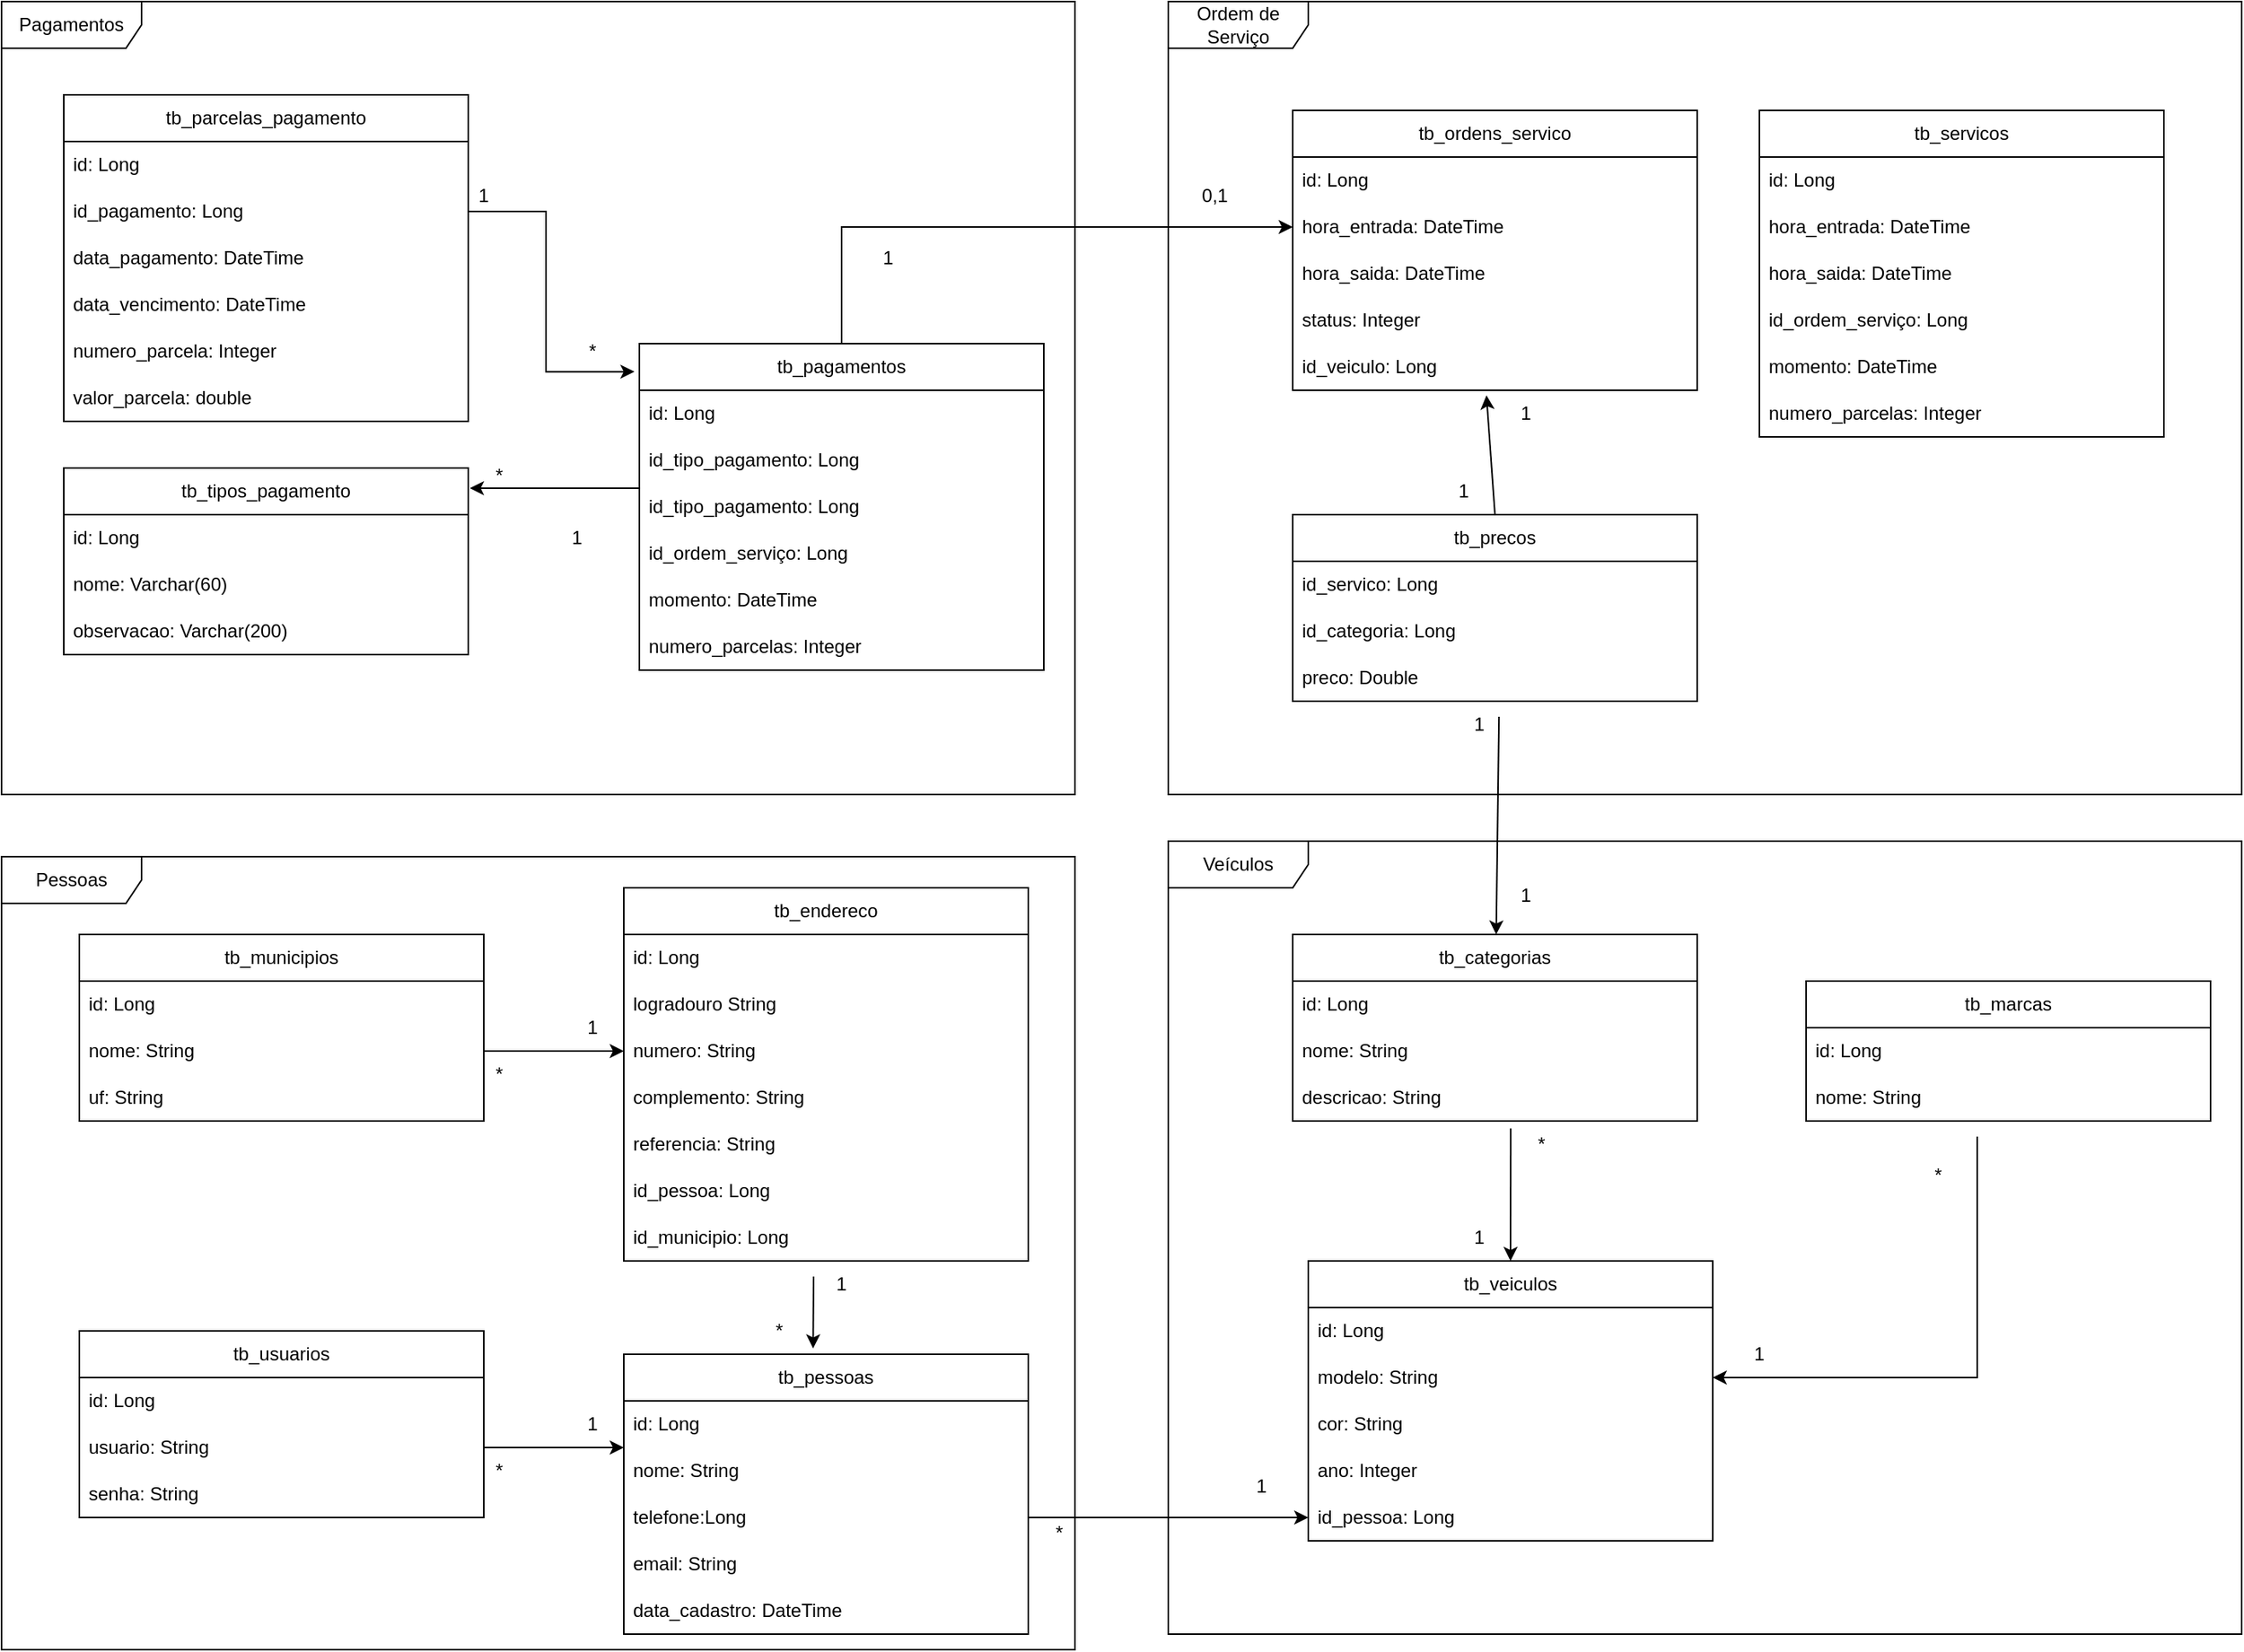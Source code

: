 <mxfile version="24.4.4" type="device">
  <diagram name="Page-1" id="Z7qDuaGTAeNinfmMAuhQ">
    <mxGraphModel dx="1257" dy="671" grid="1" gridSize="10" guides="1" tooltips="1" connect="1" arrows="1" fold="1" page="1" pageScale="1" pageWidth="850" pageHeight="1100" math="0" shadow="0">
      <root>
        <mxCell id="0" />
        <mxCell id="1" parent="0" />
        <mxCell id="PZh2ju-hQCEkMRkQNWIL-28" style="edgeStyle=orthogonalEdgeStyle;rounded=0;orthogonalLoop=1;jettySize=auto;html=1;entryX=0;entryY=0.5;entryDx=0;entryDy=0;" edge="1" parent="1" source="kKJp3MwxWlqTDWWUWkLT-2" target="kKJp3MwxWlqTDWWUWkLT-35">
          <mxGeometry relative="1" as="geometry" />
        </mxCell>
        <mxCell id="kKJp3MwxWlqTDWWUWkLT-2" value="tb_pagamentos" style="swimlane;fontStyle=0;childLayout=stackLayout;horizontal=1;startSize=30;horizontalStack=0;resizeParent=1;resizeParentMax=0;resizeLast=0;collapsible=1;marginBottom=0;whiteSpace=wrap;html=1;" parent="1" vertex="1">
          <mxGeometry x="440" y="270" width="260" height="210" as="geometry" />
        </mxCell>
        <mxCell id="kKJp3MwxWlqTDWWUWkLT-3" value="id: Long" style="text;strokeColor=none;fillColor=none;align=left;verticalAlign=middle;spacingLeft=4;spacingRight=4;overflow=hidden;points=[[0,0.5],[1,0.5]];portConstraint=eastwest;rotatable=0;whiteSpace=wrap;html=1;" parent="kKJp3MwxWlqTDWWUWkLT-2" vertex="1">
          <mxGeometry y="30" width="260" height="30" as="geometry" />
        </mxCell>
        <mxCell id="kKJp3MwxWlqTDWWUWkLT-5" value="id_tipo_pagamento: Long" style="text;strokeColor=none;fillColor=none;align=left;verticalAlign=middle;spacingLeft=4;spacingRight=4;overflow=hidden;points=[[0,0.5],[1,0.5]];portConstraint=eastwest;rotatable=0;whiteSpace=wrap;html=1;" parent="kKJp3MwxWlqTDWWUWkLT-2" vertex="1">
          <mxGeometry y="60" width="260" height="30" as="geometry" />
        </mxCell>
        <mxCell id="kKJp3MwxWlqTDWWUWkLT-8" value="id_tipo_pagamento: Long" style="text;strokeColor=none;fillColor=none;align=left;verticalAlign=middle;spacingLeft=4;spacingRight=4;overflow=hidden;points=[[0,0.5],[1,0.5]];portConstraint=eastwest;rotatable=0;whiteSpace=wrap;html=1;" parent="kKJp3MwxWlqTDWWUWkLT-2" vertex="1">
          <mxGeometry y="90" width="260" height="30" as="geometry" />
        </mxCell>
        <mxCell id="kKJp3MwxWlqTDWWUWkLT-9" value="id_ordem_serviço: Long" style="text;strokeColor=none;fillColor=none;align=left;verticalAlign=middle;spacingLeft=4;spacingRight=4;overflow=hidden;points=[[0,0.5],[1,0.5]];portConstraint=eastwest;rotatable=0;whiteSpace=wrap;html=1;" parent="kKJp3MwxWlqTDWWUWkLT-2" vertex="1">
          <mxGeometry y="120" width="260" height="30" as="geometry" />
        </mxCell>
        <mxCell id="kKJp3MwxWlqTDWWUWkLT-4" value="momento: DateTime" style="text;strokeColor=none;fillColor=none;align=left;verticalAlign=middle;spacingLeft=4;spacingRight=4;overflow=hidden;points=[[0,0.5],[1,0.5]];portConstraint=eastwest;rotatable=0;whiteSpace=wrap;html=1;" parent="kKJp3MwxWlqTDWWUWkLT-2" vertex="1">
          <mxGeometry y="150" width="260" height="30" as="geometry" />
        </mxCell>
        <mxCell id="kKJp3MwxWlqTDWWUWkLT-10" value="numero_parcelas: Integer" style="text;strokeColor=none;fillColor=none;align=left;verticalAlign=middle;spacingLeft=4;spacingRight=4;overflow=hidden;points=[[0,0.5],[1,0.5]];portConstraint=eastwest;rotatable=0;whiteSpace=wrap;html=1;" parent="kKJp3MwxWlqTDWWUWkLT-2" vertex="1">
          <mxGeometry y="180" width="260" height="30" as="geometry" />
        </mxCell>
        <mxCell id="kKJp3MwxWlqTDWWUWkLT-7" value="&lt;div&gt;Pagamentos&lt;/div&gt;" style="shape=umlFrame;whiteSpace=wrap;html=1;pointerEvents=0;width=90;height=30;" parent="1" vertex="1">
          <mxGeometry x="30" y="50" width="690" height="510" as="geometry" />
        </mxCell>
        <mxCell id="kKJp3MwxWlqTDWWUWkLT-11" value="tb_parcelas_pagamento" style="swimlane;fontStyle=0;childLayout=stackLayout;horizontal=1;startSize=30;horizontalStack=0;resizeParent=1;resizeParentMax=0;resizeLast=0;collapsible=1;marginBottom=0;whiteSpace=wrap;html=1;" parent="1" vertex="1">
          <mxGeometry x="70" y="110" width="260" height="210" as="geometry" />
        </mxCell>
        <mxCell id="kKJp3MwxWlqTDWWUWkLT-12" value="id: Long" style="text;strokeColor=none;fillColor=none;align=left;verticalAlign=middle;spacingLeft=4;spacingRight=4;overflow=hidden;points=[[0,0.5],[1,0.5]];portConstraint=eastwest;rotatable=0;whiteSpace=wrap;html=1;" parent="kKJp3MwxWlqTDWWUWkLT-11" vertex="1">
          <mxGeometry y="30" width="260" height="30" as="geometry" />
        </mxCell>
        <mxCell id="kKJp3MwxWlqTDWWUWkLT-13" value="id_pagamento: Long" style="text;strokeColor=none;fillColor=none;align=left;verticalAlign=middle;spacingLeft=4;spacingRight=4;overflow=hidden;points=[[0,0.5],[1,0.5]];portConstraint=eastwest;rotatable=0;whiteSpace=wrap;html=1;" parent="kKJp3MwxWlqTDWWUWkLT-11" vertex="1">
          <mxGeometry y="60" width="260" height="30" as="geometry" />
        </mxCell>
        <mxCell id="kKJp3MwxWlqTDWWUWkLT-14" value="data_pagamento: DateTime" style="text;strokeColor=none;fillColor=none;align=left;verticalAlign=middle;spacingLeft=4;spacingRight=4;overflow=hidden;points=[[0,0.5],[1,0.5]];portConstraint=eastwest;rotatable=0;whiteSpace=wrap;html=1;" parent="kKJp3MwxWlqTDWWUWkLT-11" vertex="1">
          <mxGeometry y="90" width="260" height="30" as="geometry" />
        </mxCell>
        <mxCell id="kKJp3MwxWlqTDWWUWkLT-15" value="data_vencimento: DateTime" style="text;strokeColor=none;fillColor=none;align=left;verticalAlign=middle;spacingLeft=4;spacingRight=4;overflow=hidden;points=[[0,0.5],[1,0.5]];portConstraint=eastwest;rotatable=0;whiteSpace=wrap;html=1;" parent="kKJp3MwxWlqTDWWUWkLT-11" vertex="1">
          <mxGeometry y="120" width="260" height="30" as="geometry" />
        </mxCell>
        <mxCell id="kKJp3MwxWlqTDWWUWkLT-16" value="numero_parcela: Integer" style="text;strokeColor=none;fillColor=none;align=left;verticalAlign=middle;spacingLeft=4;spacingRight=4;overflow=hidden;points=[[0,0.5],[1,0.5]];portConstraint=eastwest;rotatable=0;whiteSpace=wrap;html=1;" parent="kKJp3MwxWlqTDWWUWkLT-11" vertex="1">
          <mxGeometry y="150" width="260" height="30" as="geometry" />
        </mxCell>
        <mxCell id="kKJp3MwxWlqTDWWUWkLT-17" value="valor_parcela: double" style="text;strokeColor=none;fillColor=none;align=left;verticalAlign=middle;spacingLeft=4;spacingRight=4;overflow=hidden;points=[[0,0.5],[1,0.5]];portConstraint=eastwest;rotatable=0;whiteSpace=wrap;html=1;" parent="kKJp3MwxWlqTDWWUWkLT-11" vertex="1">
          <mxGeometry y="180" width="260" height="30" as="geometry" />
        </mxCell>
        <mxCell id="kKJp3MwxWlqTDWWUWkLT-18" value="tb_tipos_pagamento" style="swimlane;fontStyle=0;childLayout=stackLayout;horizontal=1;startSize=30;horizontalStack=0;resizeParent=1;resizeParentMax=0;resizeLast=0;collapsible=1;marginBottom=0;whiteSpace=wrap;html=1;" parent="1" vertex="1">
          <mxGeometry x="70" y="350" width="260" height="120" as="geometry" />
        </mxCell>
        <mxCell id="kKJp3MwxWlqTDWWUWkLT-19" value="id: Long" style="text;strokeColor=none;fillColor=none;align=left;verticalAlign=middle;spacingLeft=4;spacingRight=4;overflow=hidden;points=[[0,0.5],[1,0.5]];portConstraint=eastwest;rotatable=0;whiteSpace=wrap;html=1;" parent="kKJp3MwxWlqTDWWUWkLT-18" vertex="1">
          <mxGeometry y="30" width="260" height="30" as="geometry" />
        </mxCell>
        <mxCell id="kKJp3MwxWlqTDWWUWkLT-20" value="nome: Varchar(60)" style="text;strokeColor=none;fillColor=none;align=left;verticalAlign=middle;spacingLeft=4;spacingRight=4;overflow=hidden;points=[[0,0.5],[1,0.5]];portConstraint=eastwest;rotatable=0;whiteSpace=wrap;html=1;" parent="kKJp3MwxWlqTDWWUWkLT-18" vertex="1">
          <mxGeometry y="60" width="260" height="30" as="geometry" />
        </mxCell>
        <mxCell id="kKJp3MwxWlqTDWWUWkLT-21" value="observacao: Varchar(200)" style="text;strokeColor=none;fillColor=none;align=left;verticalAlign=middle;spacingLeft=4;spacingRight=4;overflow=hidden;points=[[0,0.5],[1,0.5]];portConstraint=eastwest;rotatable=0;whiteSpace=wrap;html=1;" parent="kKJp3MwxWlqTDWWUWkLT-18" vertex="1">
          <mxGeometry y="90" width="260" height="30" as="geometry" />
        </mxCell>
        <mxCell id="kKJp3MwxWlqTDWWUWkLT-25" style="edgeStyle=orthogonalEdgeStyle;rounded=0;orthogonalLoop=1;jettySize=auto;html=1;entryX=-0.012;entryY=0.086;entryDx=0;entryDy=0;entryPerimeter=0;" parent="1" source="kKJp3MwxWlqTDWWUWkLT-13" target="kKJp3MwxWlqTDWWUWkLT-2" edge="1">
          <mxGeometry relative="1" as="geometry">
            <Array as="points">
              <mxPoint x="380" y="185" />
              <mxPoint x="380" y="288" />
            </Array>
          </mxGeometry>
        </mxCell>
        <mxCell id="kKJp3MwxWlqTDWWUWkLT-26" style="edgeStyle=orthogonalEdgeStyle;rounded=0;orthogonalLoop=1;jettySize=auto;html=1;entryX=1.004;entryY=0.108;entryDx=0;entryDy=0;entryPerimeter=0;" parent="1" source="kKJp3MwxWlqTDWWUWkLT-8" target="kKJp3MwxWlqTDWWUWkLT-18" edge="1">
          <mxGeometry relative="1" as="geometry">
            <Array as="points">
              <mxPoint x="410" y="363" />
              <mxPoint x="410" y="363" />
            </Array>
          </mxGeometry>
        </mxCell>
        <mxCell id="kKJp3MwxWlqTDWWUWkLT-27" value="1" style="text;html=1;align=center;verticalAlign=middle;whiteSpace=wrap;rounded=0;" parent="1" vertex="1">
          <mxGeometry x="310" y="160" width="60" height="30" as="geometry" />
        </mxCell>
        <mxCell id="kKJp3MwxWlqTDWWUWkLT-28" value="*" style="text;html=1;align=center;verticalAlign=middle;whiteSpace=wrap;rounded=0;" parent="1" vertex="1">
          <mxGeometry x="380" y="260" width="60" height="30" as="geometry" />
        </mxCell>
        <mxCell id="kKJp3MwxWlqTDWWUWkLT-30" value="1" style="text;html=1;align=center;verticalAlign=middle;whiteSpace=wrap;rounded=0;" parent="1" vertex="1">
          <mxGeometry x="370" y="380" width="60" height="30" as="geometry" />
        </mxCell>
        <mxCell id="kKJp3MwxWlqTDWWUWkLT-31" value="*" style="text;html=1;align=center;verticalAlign=middle;whiteSpace=wrap;rounded=0;" parent="1" vertex="1">
          <mxGeometry x="320" y="340" width="60" height="30" as="geometry" />
        </mxCell>
        <mxCell id="kKJp3MwxWlqTDWWUWkLT-32" value="Ordem de Serviço" style="shape=umlFrame;whiteSpace=wrap;html=1;pointerEvents=0;width=90;height=30;" parent="1" vertex="1">
          <mxGeometry x="780" y="50" width="690" height="510" as="geometry" />
        </mxCell>
        <mxCell id="kKJp3MwxWlqTDWWUWkLT-33" value="tb_ordens_servico" style="swimlane;fontStyle=0;childLayout=stackLayout;horizontal=1;startSize=30;horizontalStack=0;resizeParent=1;resizeParentMax=0;resizeLast=0;collapsible=1;marginBottom=0;whiteSpace=wrap;html=1;" parent="1" vertex="1">
          <mxGeometry x="860" y="120" width="260" height="180" as="geometry" />
        </mxCell>
        <mxCell id="kKJp3MwxWlqTDWWUWkLT-34" value="id: Long" style="text;strokeColor=none;fillColor=none;align=left;verticalAlign=middle;spacingLeft=4;spacingRight=4;overflow=hidden;points=[[0,0.5],[1,0.5]];portConstraint=eastwest;rotatable=0;whiteSpace=wrap;html=1;" parent="kKJp3MwxWlqTDWWUWkLT-33" vertex="1">
          <mxGeometry y="30" width="260" height="30" as="geometry" />
        </mxCell>
        <mxCell id="kKJp3MwxWlqTDWWUWkLT-35" value="hora_entrada: DateTime" style="text;strokeColor=none;fillColor=none;align=left;verticalAlign=middle;spacingLeft=4;spacingRight=4;overflow=hidden;points=[[0,0.5],[1,0.5]];portConstraint=eastwest;rotatable=0;whiteSpace=wrap;html=1;" parent="kKJp3MwxWlqTDWWUWkLT-33" vertex="1">
          <mxGeometry y="60" width="260" height="30" as="geometry" />
        </mxCell>
        <mxCell id="kKJp3MwxWlqTDWWUWkLT-36" value="&lt;div&gt;hora_saida: DateTime&lt;/div&gt;" style="text;strokeColor=none;fillColor=none;align=left;verticalAlign=middle;spacingLeft=4;spacingRight=4;overflow=hidden;points=[[0,0.5],[1,0.5]];portConstraint=eastwest;rotatable=0;whiteSpace=wrap;html=1;" parent="kKJp3MwxWlqTDWWUWkLT-33" vertex="1">
          <mxGeometry y="90" width="260" height="30" as="geometry" />
        </mxCell>
        <mxCell id="kKJp3MwxWlqTDWWUWkLT-37" value="status: Integer" style="text;strokeColor=none;fillColor=none;align=left;verticalAlign=middle;spacingLeft=4;spacingRight=4;overflow=hidden;points=[[0,0.5],[1,0.5]];portConstraint=eastwest;rotatable=0;whiteSpace=wrap;html=1;" parent="kKJp3MwxWlqTDWWUWkLT-33" vertex="1">
          <mxGeometry y="120" width="260" height="30" as="geometry" />
        </mxCell>
        <mxCell id="PZh2ju-hQCEkMRkQNWIL-26" value="id_veiculo: Long" style="text;strokeColor=none;fillColor=none;align=left;verticalAlign=middle;spacingLeft=4;spacingRight=4;overflow=hidden;points=[[0,0.5],[1,0.5]];portConstraint=eastwest;rotatable=0;whiteSpace=wrap;html=1;" vertex="1" parent="kKJp3MwxWlqTDWWUWkLT-33">
          <mxGeometry y="150" width="260" height="30" as="geometry" />
        </mxCell>
        <mxCell id="PZh2ju-hQCEkMRkQNWIL-1" value="tb_categorias" style="swimlane;fontStyle=0;childLayout=stackLayout;horizontal=1;startSize=30;horizontalStack=0;resizeParent=1;resizeParentMax=0;resizeLast=0;collapsible=1;marginBottom=0;whiteSpace=wrap;html=1;" vertex="1" parent="1">
          <mxGeometry x="860" y="650" width="260" height="120" as="geometry" />
        </mxCell>
        <mxCell id="PZh2ju-hQCEkMRkQNWIL-2" value="id: Long" style="text;strokeColor=none;fillColor=none;align=left;verticalAlign=middle;spacingLeft=4;spacingRight=4;overflow=hidden;points=[[0,0.5],[1,0.5]];portConstraint=eastwest;rotatable=0;whiteSpace=wrap;html=1;" vertex="1" parent="PZh2ju-hQCEkMRkQNWIL-1">
          <mxGeometry y="30" width="260" height="30" as="geometry" />
        </mxCell>
        <mxCell id="PZh2ju-hQCEkMRkQNWIL-3" value="nome: String" style="text;strokeColor=none;fillColor=none;align=left;verticalAlign=middle;spacingLeft=4;spacingRight=4;overflow=hidden;points=[[0,0.5],[1,0.5]];portConstraint=eastwest;rotatable=0;whiteSpace=wrap;html=1;" vertex="1" parent="PZh2ju-hQCEkMRkQNWIL-1">
          <mxGeometry y="60" width="260" height="30" as="geometry" />
        </mxCell>
        <mxCell id="PZh2ju-hQCEkMRkQNWIL-4" value="descricao: String" style="text;strokeColor=none;fillColor=none;align=left;verticalAlign=middle;spacingLeft=4;spacingRight=4;overflow=hidden;points=[[0,0.5],[1,0.5]];portConstraint=eastwest;rotatable=0;whiteSpace=wrap;html=1;" vertex="1" parent="PZh2ju-hQCEkMRkQNWIL-1">
          <mxGeometry y="90" width="260" height="30" as="geometry" />
        </mxCell>
        <mxCell id="PZh2ju-hQCEkMRkQNWIL-8" value="tb_precos" style="swimlane;fontStyle=0;childLayout=stackLayout;horizontal=1;startSize=30;horizontalStack=0;resizeParent=1;resizeParentMax=0;resizeLast=0;collapsible=1;marginBottom=0;whiteSpace=wrap;html=1;" vertex="1" parent="1">
          <mxGeometry x="860" y="380" width="260" height="120" as="geometry" />
        </mxCell>
        <mxCell id="PZh2ju-hQCEkMRkQNWIL-9" value="id_servico: Long" style="text;strokeColor=none;fillColor=none;align=left;verticalAlign=middle;spacingLeft=4;spacingRight=4;overflow=hidden;points=[[0,0.5],[1,0.5]];portConstraint=eastwest;rotatable=0;whiteSpace=wrap;html=1;" vertex="1" parent="PZh2ju-hQCEkMRkQNWIL-8">
          <mxGeometry y="30" width="260" height="30" as="geometry" />
        </mxCell>
        <mxCell id="PZh2ju-hQCEkMRkQNWIL-10" value="id_categoria: Long" style="text;strokeColor=none;fillColor=none;align=left;verticalAlign=middle;spacingLeft=4;spacingRight=4;overflow=hidden;points=[[0,0.5],[1,0.5]];portConstraint=eastwest;rotatable=0;whiteSpace=wrap;html=1;" vertex="1" parent="PZh2ju-hQCEkMRkQNWIL-8">
          <mxGeometry y="60" width="260" height="30" as="geometry" />
        </mxCell>
        <mxCell id="PZh2ju-hQCEkMRkQNWIL-11" value="preco: Double" style="text;strokeColor=none;fillColor=none;align=left;verticalAlign=middle;spacingLeft=4;spacingRight=4;overflow=hidden;points=[[0,0.5],[1,0.5]];portConstraint=eastwest;rotatable=0;whiteSpace=wrap;html=1;" vertex="1" parent="PZh2ju-hQCEkMRkQNWIL-8">
          <mxGeometry y="90" width="260" height="30" as="geometry" />
        </mxCell>
        <mxCell id="PZh2ju-hQCEkMRkQNWIL-19" value="tb_servicos" style="swimlane;fontStyle=0;childLayout=stackLayout;horizontal=1;startSize=30;horizontalStack=0;resizeParent=1;resizeParentMax=0;resizeLast=0;collapsible=1;marginBottom=0;whiteSpace=wrap;html=1;" vertex="1" parent="1">
          <mxGeometry x="1160" y="120" width="260" height="210" as="geometry" />
        </mxCell>
        <mxCell id="PZh2ju-hQCEkMRkQNWIL-20" value="id: Long" style="text;strokeColor=none;fillColor=none;align=left;verticalAlign=middle;spacingLeft=4;spacingRight=4;overflow=hidden;points=[[0,0.5],[1,0.5]];portConstraint=eastwest;rotatable=0;whiteSpace=wrap;html=1;" vertex="1" parent="PZh2ju-hQCEkMRkQNWIL-19">
          <mxGeometry y="30" width="260" height="30" as="geometry" />
        </mxCell>
        <mxCell id="PZh2ju-hQCEkMRkQNWIL-21" value="hora_entrada: DateTime" style="text;strokeColor=none;fillColor=none;align=left;verticalAlign=middle;spacingLeft=4;spacingRight=4;overflow=hidden;points=[[0,0.5],[1,0.5]];portConstraint=eastwest;rotatable=0;whiteSpace=wrap;html=1;" vertex="1" parent="PZh2ju-hQCEkMRkQNWIL-19">
          <mxGeometry y="60" width="260" height="30" as="geometry" />
        </mxCell>
        <mxCell id="PZh2ju-hQCEkMRkQNWIL-22" value="&lt;div&gt;hora_saida: DateTime&lt;/div&gt;" style="text;strokeColor=none;fillColor=none;align=left;verticalAlign=middle;spacingLeft=4;spacingRight=4;overflow=hidden;points=[[0,0.5],[1,0.5]];portConstraint=eastwest;rotatable=0;whiteSpace=wrap;html=1;" vertex="1" parent="PZh2ju-hQCEkMRkQNWIL-19">
          <mxGeometry y="90" width="260" height="30" as="geometry" />
        </mxCell>
        <mxCell id="PZh2ju-hQCEkMRkQNWIL-23" value="id_ordem_serviço: Long" style="text;strokeColor=none;fillColor=none;align=left;verticalAlign=middle;spacingLeft=4;spacingRight=4;overflow=hidden;points=[[0,0.5],[1,0.5]];portConstraint=eastwest;rotatable=0;whiteSpace=wrap;html=1;" vertex="1" parent="PZh2ju-hQCEkMRkQNWIL-19">
          <mxGeometry y="120" width="260" height="30" as="geometry" />
        </mxCell>
        <mxCell id="PZh2ju-hQCEkMRkQNWIL-24" value="momento: DateTime" style="text;strokeColor=none;fillColor=none;align=left;verticalAlign=middle;spacingLeft=4;spacingRight=4;overflow=hidden;points=[[0,0.5],[1,0.5]];portConstraint=eastwest;rotatable=0;whiteSpace=wrap;html=1;" vertex="1" parent="PZh2ju-hQCEkMRkQNWIL-19">
          <mxGeometry y="150" width="260" height="30" as="geometry" />
        </mxCell>
        <mxCell id="PZh2ju-hQCEkMRkQNWIL-25" value="numero_parcelas: Integer" style="text;strokeColor=none;fillColor=none;align=left;verticalAlign=middle;spacingLeft=4;spacingRight=4;overflow=hidden;points=[[0,0.5],[1,0.5]];portConstraint=eastwest;rotatable=0;whiteSpace=wrap;html=1;" vertex="1" parent="PZh2ju-hQCEkMRkQNWIL-19">
          <mxGeometry y="180" width="260" height="30" as="geometry" />
        </mxCell>
        <mxCell id="PZh2ju-hQCEkMRkQNWIL-27" value="Veículos" style="shape=umlFrame;whiteSpace=wrap;html=1;pointerEvents=0;width=90;height=30;" vertex="1" parent="1">
          <mxGeometry x="780" y="590" width="690" height="510" as="geometry" />
        </mxCell>
        <mxCell id="PZh2ju-hQCEkMRkQNWIL-29" value="0,1" style="text;html=1;align=center;verticalAlign=middle;whiteSpace=wrap;rounded=0;" vertex="1" parent="1">
          <mxGeometry x="780" y="160" width="60" height="30" as="geometry" />
        </mxCell>
        <mxCell id="PZh2ju-hQCEkMRkQNWIL-30" value="1" style="text;html=1;align=center;verticalAlign=middle;whiteSpace=wrap;rounded=0;" vertex="1" parent="1">
          <mxGeometry x="570" y="200" width="60" height="30" as="geometry" />
        </mxCell>
        <mxCell id="PZh2ju-hQCEkMRkQNWIL-33" value="" style="endArrow=classic;html=1;rounded=0;exitX=0.5;exitY=0;exitDx=0;exitDy=0;entryX=0.479;entryY=1.11;entryDx=0;entryDy=0;entryPerimeter=0;" edge="1" parent="1" source="PZh2ju-hQCEkMRkQNWIL-8" target="PZh2ju-hQCEkMRkQNWIL-26">
          <mxGeometry width="50" height="50" relative="1" as="geometry">
            <mxPoint x="690" y="420" as="sourcePoint" />
            <mxPoint x="740" y="370" as="targetPoint" />
          </mxGeometry>
        </mxCell>
        <mxCell id="PZh2ju-hQCEkMRkQNWIL-34" value="1" style="text;html=1;align=center;verticalAlign=middle;whiteSpace=wrap;rounded=0;" vertex="1" parent="1">
          <mxGeometry x="980" y="300" width="60" height="30" as="geometry" />
        </mxCell>
        <mxCell id="PZh2ju-hQCEkMRkQNWIL-35" value="1" style="text;html=1;align=center;verticalAlign=middle;whiteSpace=wrap;rounded=0;" vertex="1" parent="1">
          <mxGeometry x="940" y="350" width="60" height="30" as="geometry" />
        </mxCell>
        <mxCell id="PZh2ju-hQCEkMRkQNWIL-36" value="" style="endArrow=classic;html=1;rounded=0;exitX=0.51;exitY=1.333;exitDx=0;exitDy=0;exitPerimeter=0;" edge="1" parent="1" source="PZh2ju-hQCEkMRkQNWIL-11" target="PZh2ju-hQCEkMRkQNWIL-1">
          <mxGeometry width="50" height="50" relative="1" as="geometry">
            <mxPoint x="992.5" y="607" as="sourcePoint" />
            <mxPoint x="987.5" y="530" as="targetPoint" />
          </mxGeometry>
        </mxCell>
        <mxCell id="PZh2ju-hQCEkMRkQNWIL-37" value="1" style="text;html=1;align=center;verticalAlign=middle;whiteSpace=wrap;rounded=0;" vertex="1" parent="1">
          <mxGeometry x="980" y="610" width="60" height="30" as="geometry" />
        </mxCell>
        <mxCell id="PZh2ju-hQCEkMRkQNWIL-38" value="1" style="text;html=1;align=center;verticalAlign=middle;whiteSpace=wrap;rounded=0;" vertex="1" parent="1">
          <mxGeometry x="950" y="500" width="60" height="30" as="geometry" />
        </mxCell>
        <mxCell id="PZh2ju-hQCEkMRkQNWIL-39" value="tb_veiculos" style="swimlane;fontStyle=0;childLayout=stackLayout;horizontal=1;startSize=30;horizontalStack=0;resizeParent=1;resizeParentMax=0;resizeLast=0;collapsible=1;marginBottom=0;whiteSpace=wrap;html=1;" vertex="1" parent="1">
          <mxGeometry x="870" y="860" width="260" height="180" as="geometry" />
        </mxCell>
        <mxCell id="PZh2ju-hQCEkMRkQNWIL-40" value="id: Long" style="text;strokeColor=none;fillColor=none;align=left;verticalAlign=middle;spacingLeft=4;spacingRight=4;overflow=hidden;points=[[0,0.5],[1,0.5]];portConstraint=eastwest;rotatable=0;whiteSpace=wrap;html=1;" vertex="1" parent="PZh2ju-hQCEkMRkQNWIL-39">
          <mxGeometry y="30" width="260" height="30" as="geometry" />
        </mxCell>
        <mxCell id="PZh2ju-hQCEkMRkQNWIL-41" value="modelo: String" style="text;strokeColor=none;fillColor=none;align=left;verticalAlign=middle;spacingLeft=4;spacingRight=4;overflow=hidden;points=[[0,0.5],[1,0.5]];portConstraint=eastwest;rotatable=0;whiteSpace=wrap;html=1;" vertex="1" parent="PZh2ju-hQCEkMRkQNWIL-39">
          <mxGeometry y="60" width="260" height="30" as="geometry" />
        </mxCell>
        <mxCell id="PZh2ju-hQCEkMRkQNWIL-42" value="cor: String" style="text;strokeColor=none;fillColor=none;align=left;verticalAlign=middle;spacingLeft=4;spacingRight=4;overflow=hidden;points=[[0,0.5],[1,0.5]];portConstraint=eastwest;rotatable=0;whiteSpace=wrap;html=1;" vertex="1" parent="PZh2ju-hQCEkMRkQNWIL-39">
          <mxGeometry y="90" width="260" height="30" as="geometry" />
        </mxCell>
        <mxCell id="PZh2ju-hQCEkMRkQNWIL-54" value="ano: Integer" style="text;strokeColor=none;fillColor=none;align=left;verticalAlign=middle;spacingLeft=4;spacingRight=4;overflow=hidden;points=[[0,0.5],[1,0.5]];portConstraint=eastwest;rotatable=0;whiteSpace=wrap;html=1;" vertex="1" parent="PZh2ju-hQCEkMRkQNWIL-39">
          <mxGeometry y="120" width="260" height="30" as="geometry" />
        </mxCell>
        <mxCell id="PZh2ju-hQCEkMRkQNWIL-56" value="id_pessoa: Long" style="text;strokeColor=none;fillColor=none;align=left;verticalAlign=middle;spacingLeft=4;spacingRight=4;overflow=hidden;points=[[0,0.5],[1,0.5]];portConstraint=eastwest;rotatable=0;whiteSpace=wrap;html=1;" vertex="1" parent="PZh2ju-hQCEkMRkQNWIL-39">
          <mxGeometry y="150" width="260" height="30" as="geometry" />
        </mxCell>
        <mxCell id="PZh2ju-hQCEkMRkQNWIL-43" value="tb_marcas" style="swimlane;fontStyle=0;childLayout=stackLayout;horizontal=1;startSize=30;horizontalStack=0;resizeParent=1;resizeParentMax=0;resizeLast=0;collapsible=1;marginBottom=0;whiteSpace=wrap;html=1;" vertex="1" parent="1">
          <mxGeometry x="1190" y="680" width="260" height="90" as="geometry" />
        </mxCell>
        <mxCell id="PZh2ju-hQCEkMRkQNWIL-44" value="id: Long" style="text;strokeColor=none;fillColor=none;align=left;verticalAlign=middle;spacingLeft=4;spacingRight=4;overflow=hidden;points=[[0,0.5],[1,0.5]];portConstraint=eastwest;rotatable=0;whiteSpace=wrap;html=1;" vertex="1" parent="PZh2ju-hQCEkMRkQNWIL-43">
          <mxGeometry y="30" width="260" height="30" as="geometry" />
        </mxCell>
        <mxCell id="PZh2ju-hQCEkMRkQNWIL-45" value="nome: String" style="text;strokeColor=none;fillColor=none;align=left;verticalAlign=middle;spacingLeft=4;spacingRight=4;overflow=hidden;points=[[0,0.5],[1,0.5]];portConstraint=eastwest;rotatable=0;whiteSpace=wrap;html=1;" vertex="1" parent="PZh2ju-hQCEkMRkQNWIL-43">
          <mxGeometry y="60" width="260" height="30" as="geometry" />
        </mxCell>
        <mxCell id="PZh2ju-hQCEkMRkQNWIL-47" value="" style="endArrow=classic;html=1;rounded=0;entryX=1;entryY=0.5;entryDx=0;entryDy=0;" edge="1" parent="1" target="PZh2ju-hQCEkMRkQNWIL-41">
          <mxGeometry width="50" height="50" relative="1" as="geometry">
            <mxPoint x="1300" y="780" as="sourcePoint" />
            <mxPoint x="1300" y="960" as="targetPoint" />
            <Array as="points">
              <mxPoint x="1300" y="935" />
            </Array>
          </mxGeometry>
        </mxCell>
        <mxCell id="PZh2ju-hQCEkMRkQNWIL-48" value="*" style="text;html=1;align=center;verticalAlign=middle;whiteSpace=wrap;rounded=0;" vertex="1" parent="1">
          <mxGeometry x="1245" y="790" width="60" height="30" as="geometry" />
        </mxCell>
        <mxCell id="PZh2ju-hQCEkMRkQNWIL-49" value="1" style="text;html=1;align=center;verticalAlign=middle;whiteSpace=wrap;rounded=0;" vertex="1" parent="1">
          <mxGeometry x="1130" y="905" width="60" height="30" as="geometry" />
        </mxCell>
        <mxCell id="PZh2ju-hQCEkMRkQNWIL-50" value="" style="endArrow=classic;html=1;rounded=0;exitX=0.539;exitY=1.157;exitDx=0;exitDy=0;exitPerimeter=0;entryX=0.5;entryY=0;entryDx=0;entryDy=0;" edge="1" parent="1" source="PZh2ju-hQCEkMRkQNWIL-4" target="PZh2ju-hQCEkMRkQNWIL-39">
          <mxGeometry width="50" height="50" relative="1" as="geometry">
            <mxPoint x="1003" y="520" as="sourcePoint" />
            <mxPoint x="1001" y="660" as="targetPoint" />
          </mxGeometry>
        </mxCell>
        <mxCell id="PZh2ju-hQCEkMRkQNWIL-51" value="*" style="text;html=1;align=center;verticalAlign=middle;whiteSpace=wrap;rounded=0;" vertex="1" parent="1">
          <mxGeometry x="990" y="770" width="60" height="30" as="geometry" />
        </mxCell>
        <mxCell id="PZh2ju-hQCEkMRkQNWIL-52" value="1" style="text;html=1;align=center;verticalAlign=middle;whiteSpace=wrap;rounded=0;" vertex="1" parent="1">
          <mxGeometry x="950" y="830" width="60" height="30" as="geometry" />
        </mxCell>
        <mxCell id="PZh2ju-hQCEkMRkQNWIL-55" value="Pessoas" style="shape=umlFrame;whiteSpace=wrap;html=1;pointerEvents=0;width=90;height=30;" vertex="1" parent="1">
          <mxGeometry x="30" y="600" width="690" height="510" as="geometry" />
        </mxCell>
        <mxCell id="PZh2ju-hQCEkMRkQNWIL-57" value="tb_pessoas" style="swimlane;fontStyle=0;childLayout=stackLayout;horizontal=1;startSize=30;horizontalStack=0;resizeParent=1;resizeParentMax=0;resizeLast=0;collapsible=1;marginBottom=0;whiteSpace=wrap;html=1;" vertex="1" parent="1">
          <mxGeometry x="430" y="920" width="260" height="180" as="geometry" />
        </mxCell>
        <mxCell id="PZh2ju-hQCEkMRkQNWIL-58" value="id: Long" style="text;strokeColor=none;fillColor=none;align=left;verticalAlign=middle;spacingLeft=4;spacingRight=4;overflow=hidden;points=[[0,0.5],[1,0.5]];portConstraint=eastwest;rotatable=0;whiteSpace=wrap;html=1;" vertex="1" parent="PZh2ju-hQCEkMRkQNWIL-57">
          <mxGeometry y="30" width="260" height="30" as="geometry" />
        </mxCell>
        <mxCell id="PZh2ju-hQCEkMRkQNWIL-59" value="nome: String" style="text;strokeColor=none;fillColor=none;align=left;verticalAlign=middle;spacingLeft=4;spacingRight=4;overflow=hidden;points=[[0,0.5],[1,0.5]];portConstraint=eastwest;rotatable=0;whiteSpace=wrap;html=1;" vertex="1" parent="PZh2ju-hQCEkMRkQNWIL-57">
          <mxGeometry y="60" width="260" height="30" as="geometry" />
        </mxCell>
        <mxCell id="PZh2ju-hQCEkMRkQNWIL-60" value="telefone:Long" style="text;strokeColor=none;fillColor=none;align=left;verticalAlign=middle;spacingLeft=4;spacingRight=4;overflow=hidden;points=[[0,0.5],[1,0.5]];portConstraint=eastwest;rotatable=0;whiteSpace=wrap;html=1;" vertex="1" parent="PZh2ju-hQCEkMRkQNWIL-57">
          <mxGeometry y="90" width="260" height="30" as="geometry" />
        </mxCell>
        <mxCell id="PZh2ju-hQCEkMRkQNWIL-61" value="email: String" style="text;strokeColor=none;fillColor=none;align=left;verticalAlign=middle;spacingLeft=4;spacingRight=4;overflow=hidden;points=[[0,0.5],[1,0.5]];portConstraint=eastwest;rotatable=0;whiteSpace=wrap;html=1;" vertex="1" parent="PZh2ju-hQCEkMRkQNWIL-57">
          <mxGeometry y="120" width="260" height="30" as="geometry" />
        </mxCell>
        <mxCell id="PZh2ju-hQCEkMRkQNWIL-62" value="data_cadastro: DateTime" style="text;strokeColor=none;fillColor=none;align=left;verticalAlign=middle;spacingLeft=4;spacingRight=4;overflow=hidden;points=[[0,0.5],[1,0.5]];portConstraint=eastwest;rotatable=0;whiteSpace=wrap;html=1;" vertex="1" parent="PZh2ju-hQCEkMRkQNWIL-57">
          <mxGeometry y="150" width="260" height="30" as="geometry" />
        </mxCell>
        <mxCell id="PZh2ju-hQCEkMRkQNWIL-63" value="" style="endArrow=classic;html=1;rounded=0;exitX=1;exitY=0.5;exitDx=0;exitDy=0;entryX=0;entryY=0.5;entryDx=0;entryDy=0;" edge="1" parent="1" source="PZh2ju-hQCEkMRkQNWIL-60" target="PZh2ju-hQCEkMRkQNWIL-56">
          <mxGeometry width="50" height="50" relative="1" as="geometry">
            <mxPoint x="1010" y="785" as="sourcePoint" />
            <mxPoint x="1010" y="870" as="targetPoint" />
          </mxGeometry>
        </mxCell>
        <mxCell id="PZh2ju-hQCEkMRkQNWIL-64" value="1" style="text;html=1;align=center;verticalAlign=middle;whiteSpace=wrap;rounded=0;" vertex="1" parent="1">
          <mxGeometry x="810" y="990" width="60" height="30" as="geometry" />
        </mxCell>
        <mxCell id="PZh2ju-hQCEkMRkQNWIL-65" value="*" style="text;html=1;align=center;verticalAlign=middle;whiteSpace=wrap;rounded=0;" vertex="1" parent="1">
          <mxGeometry x="680" y="1020" width="60" height="30" as="geometry" />
        </mxCell>
        <mxCell id="PZh2ju-hQCEkMRkQNWIL-66" value="tb_endereco" style="swimlane;fontStyle=0;childLayout=stackLayout;horizontal=1;startSize=30;horizontalStack=0;resizeParent=1;resizeParentMax=0;resizeLast=0;collapsible=1;marginBottom=0;whiteSpace=wrap;html=1;" vertex="1" parent="1">
          <mxGeometry x="430" y="620" width="260" height="240" as="geometry" />
        </mxCell>
        <mxCell id="PZh2ju-hQCEkMRkQNWIL-67" value="id: Long" style="text;strokeColor=none;fillColor=none;align=left;verticalAlign=middle;spacingLeft=4;spacingRight=4;overflow=hidden;points=[[0,0.5],[1,0.5]];portConstraint=eastwest;rotatable=0;whiteSpace=wrap;html=1;" vertex="1" parent="PZh2ju-hQCEkMRkQNWIL-66">
          <mxGeometry y="30" width="260" height="30" as="geometry" />
        </mxCell>
        <mxCell id="PZh2ju-hQCEkMRkQNWIL-68" value="logradouro String" style="text;strokeColor=none;fillColor=none;align=left;verticalAlign=middle;spacingLeft=4;spacingRight=4;overflow=hidden;points=[[0,0.5],[1,0.5]];portConstraint=eastwest;rotatable=0;whiteSpace=wrap;html=1;" vertex="1" parent="PZh2ju-hQCEkMRkQNWIL-66">
          <mxGeometry y="60" width="260" height="30" as="geometry" />
        </mxCell>
        <mxCell id="PZh2ju-hQCEkMRkQNWIL-69" value="numero: String" style="text;strokeColor=none;fillColor=none;align=left;verticalAlign=middle;spacingLeft=4;spacingRight=4;overflow=hidden;points=[[0,0.5],[1,0.5]];portConstraint=eastwest;rotatable=0;whiteSpace=wrap;html=1;" vertex="1" parent="PZh2ju-hQCEkMRkQNWIL-66">
          <mxGeometry y="90" width="260" height="30" as="geometry" />
        </mxCell>
        <mxCell id="PZh2ju-hQCEkMRkQNWIL-70" value="complemento: String" style="text;strokeColor=none;fillColor=none;align=left;verticalAlign=middle;spacingLeft=4;spacingRight=4;overflow=hidden;points=[[0,0.5],[1,0.5]];portConstraint=eastwest;rotatable=0;whiteSpace=wrap;html=1;" vertex="1" parent="PZh2ju-hQCEkMRkQNWIL-66">
          <mxGeometry y="120" width="260" height="30" as="geometry" />
        </mxCell>
        <mxCell id="PZh2ju-hQCEkMRkQNWIL-71" value="referencia: String" style="text;strokeColor=none;fillColor=none;align=left;verticalAlign=middle;spacingLeft=4;spacingRight=4;overflow=hidden;points=[[0,0.5],[1,0.5]];portConstraint=eastwest;rotatable=0;whiteSpace=wrap;html=1;" vertex="1" parent="PZh2ju-hQCEkMRkQNWIL-66">
          <mxGeometry y="150" width="260" height="30" as="geometry" />
        </mxCell>
        <mxCell id="PZh2ju-hQCEkMRkQNWIL-72" value="id_pessoa: Long" style="text;strokeColor=none;fillColor=none;align=left;verticalAlign=middle;spacingLeft=4;spacingRight=4;overflow=hidden;points=[[0,0.5],[1,0.5]];portConstraint=eastwest;rotatable=0;whiteSpace=wrap;html=1;" vertex="1" parent="PZh2ju-hQCEkMRkQNWIL-66">
          <mxGeometry y="180" width="260" height="30" as="geometry" />
        </mxCell>
        <mxCell id="PZh2ju-hQCEkMRkQNWIL-74" value="id_municipio: Long" style="text;strokeColor=none;fillColor=none;align=left;verticalAlign=middle;spacingLeft=4;spacingRight=4;overflow=hidden;points=[[0,0.5],[1,0.5]];portConstraint=eastwest;rotatable=0;whiteSpace=wrap;html=1;" vertex="1" parent="PZh2ju-hQCEkMRkQNWIL-66">
          <mxGeometry y="210" width="260" height="30" as="geometry" />
        </mxCell>
        <mxCell id="PZh2ju-hQCEkMRkQNWIL-73" value="" style="endArrow=classic;html=1;rounded=0;entryX=0.468;entryY=-0.021;entryDx=0;entryDy=0;entryPerimeter=0;" edge="1" parent="1" target="PZh2ju-hQCEkMRkQNWIL-57">
          <mxGeometry width="50" height="50" relative="1" as="geometry">
            <mxPoint x="552" y="870" as="sourcePoint" />
            <mxPoint x="1010" y="870" as="targetPoint" />
          </mxGeometry>
        </mxCell>
        <mxCell id="PZh2ju-hQCEkMRkQNWIL-75" value="1" style="text;html=1;align=center;verticalAlign=middle;whiteSpace=wrap;rounded=0;" vertex="1" parent="1">
          <mxGeometry x="540" y="860" width="60" height="30" as="geometry" />
        </mxCell>
        <mxCell id="PZh2ju-hQCEkMRkQNWIL-76" value="*" style="text;html=1;align=center;verticalAlign=middle;whiteSpace=wrap;rounded=0;" vertex="1" parent="1">
          <mxGeometry x="500" y="890" width="60" height="30" as="geometry" />
        </mxCell>
        <mxCell id="PZh2ju-hQCEkMRkQNWIL-77" value="tb_municipios" style="swimlane;fontStyle=0;childLayout=stackLayout;horizontal=1;startSize=30;horizontalStack=0;resizeParent=1;resizeParentMax=0;resizeLast=0;collapsible=1;marginBottom=0;whiteSpace=wrap;html=1;" vertex="1" parent="1">
          <mxGeometry x="80" y="650" width="260" height="120" as="geometry" />
        </mxCell>
        <mxCell id="PZh2ju-hQCEkMRkQNWIL-78" value="id: Long" style="text;strokeColor=none;fillColor=none;align=left;verticalAlign=middle;spacingLeft=4;spacingRight=4;overflow=hidden;points=[[0,0.5],[1,0.5]];portConstraint=eastwest;rotatable=0;whiteSpace=wrap;html=1;" vertex="1" parent="PZh2ju-hQCEkMRkQNWIL-77">
          <mxGeometry y="30" width="260" height="30" as="geometry" />
        </mxCell>
        <mxCell id="PZh2ju-hQCEkMRkQNWIL-79" value="nome: String" style="text;strokeColor=none;fillColor=none;align=left;verticalAlign=middle;spacingLeft=4;spacingRight=4;overflow=hidden;points=[[0,0.5],[1,0.5]];portConstraint=eastwest;rotatable=0;whiteSpace=wrap;html=1;" vertex="1" parent="PZh2ju-hQCEkMRkQNWIL-77">
          <mxGeometry y="60" width="260" height="30" as="geometry" />
        </mxCell>
        <mxCell id="PZh2ju-hQCEkMRkQNWIL-80" value="uf: String" style="text;strokeColor=none;fillColor=none;align=left;verticalAlign=middle;spacingLeft=4;spacingRight=4;overflow=hidden;points=[[0,0.5],[1,0.5]];portConstraint=eastwest;rotatable=0;whiteSpace=wrap;html=1;" vertex="1" parent="PZh2ju-hQCEkMRkQNWIL-77">
          <mxGeometry y="90" width="260" height="30" as="geometry" />
        </mxCell>
        <mxCell id="PZh2ju-hQCEkMRkQNWIL-83" value="" style="endArrow=classic;html=1;rounded=0;exitX=1;exitY=0.5;exitDx=0;exitDy=0;entryX=0;entryY=0.5;entryDx=0;entryDy=0;" edge="1" parent="1" source="PZh2ju-hQCEkMRkQNWIL-79" target="PZh2ju-hQCEkMRkQNWIL-69">
          <mxGeometry width="50" height="50" relative="1" as="geometry">
            <mxPoint x="1010" y="785" as="sourcePoint" />
            <mxPoint x="1010" y="870" as="targetPoint" />
          </mxGeometry>
        </mxCell>
        <mxCell id="PZh2ju-hQCEkMRkQNWIL-84" value="*" style="text;html=1;align=center;verticalAlign=middle;whiteSpace=wrap;rounded=0;" vertex="1" parent="1">
          <mxGeometry x="320" y="725" width="60" height="30" as="geometry" />
        </mxCell>
        <mxCell id="PZh2ju-hQCEkMRkQNWIL-85" value="1" style="text;html=1;align=center;verticalAlign=middle;whiteSpace=wrap;rounded=0;" vertex="1" parent="1">
          <mxGeometry x="380" y="695" width="60" height="30" as="geometry" />
        </mxCell>
        <mxCell id="PZh2ju-hQCEkMRkQNWIL-86" value="tb_usuarios" style="swimlane;fontStyle=0;childLayout=stackLayout;horizontal=1;startSize=30;horizontalStack=0;resizeParent=1;resizeParentMax=0;resizeLast=0;collapsible=1;marginBottom=0;whiteSpace=wrap;html=1;" vertex="1" parent="1">
          <mxGeometry x="80" y="905" width="260" height="120" as="geometry" />
        </mxCell>
        <mxCell id="PZh2ju-hQCEkMRkQNWIL-87" value="id: Long" style="text;strokeColor=none;fillColor=none;align=left;verticalAlign=middle;spacingLeft=4;spacingRight=4;overflow=hidden;points=[[0,0.5],[1,0.5]];portConstraint=eastwest;rotatable=0;whiteSpace=wrap;html=1;" vertex="1" parent="PZh2ju-hQCEkMRkQNWIL-86">
          <mxGeometry y="30" width="260" height="30" as="geometry" />
        </mxCell>
        <mxCell id="PZh2ju-hQCEkMRkQNWIL-88" value="usuario: String" style="text;strokeColor=none;fillColor=none;align=left;verticalAlign=middle;spacingLeft=4;spacingRight=4;overflow=hidden;points=[[0,0.5],[1,0.5]];portConstraint=eastwest;rotatable=0;whiteSpace=wrap;html=1;" vertex="1" parent="PZh2ju-hQCEkMRkQNWIL-86">
          <mxGeometry y="60" width="260" height="30" as="geometry" />
        </mxCell>
        <mxCell id="PZh2ju-hQCEkMRkQNWIL-89" value="senha: String" style="text;strokeColor=none;fillColor=none;align=left;verticalAlign=middle;spacingLeft=4;spacingRight=4;overflow=hidden;points=[[0,0.5],[1,0.5]];portConstraint=eastwest;rotatable=0;whiteSpace=wrap;html=1;" vertex="1" parent="PZh2ju-hQCEkMRkQNWIL-86">
          <mxGeometry y="90" width="260" height="30" as="geometry" />
        </mxCell>
        <mxCell id="PZh2ju-hQCEkMRkQNWIL-93" value="" style="endArrow=classic;html=1;rounded=0;exitX=1;exitY=0.5;exitDx=0;exitDy=0;entryX=0;entryY=0.5;entryDx=0;entryDy=0;" edge="1" parent="1">
          <mxGeometry width="50" height="50" relative="1" as="geometry">
            <mxPoint x="340" y="980" as="sourcePoint" />
            <mxPoint x="430" y="980" as="targetPoint" />
          </mxGeometry>
        </mxCell>
        <mxCell id="PZh2ju-hQCEkMRkQNWIL-94" value="1" style="text;html=1;align=center;verticalAlign=middle;whiteSpace=wrap;rounded=0;" vertex="1" parent="1">
          <mxGeometry x="380" y="950" width="60" height="30" as="geometry" />
        </mxCell>
        <mxCell id="PZh2ju-hQCEkMRkQNWIL-95" value="*" style="text;html=1;align=center;verticalAlign=middle;whiteSpace=wrap;rounded=0;" vertex="1" parent="1">
          <mxGeometry x="320" y="980" width="60" height="30" as="geometry" />
        </mxCell>
      </root>
    </mxGraphModel>
  </diagram>
</mxfile>
